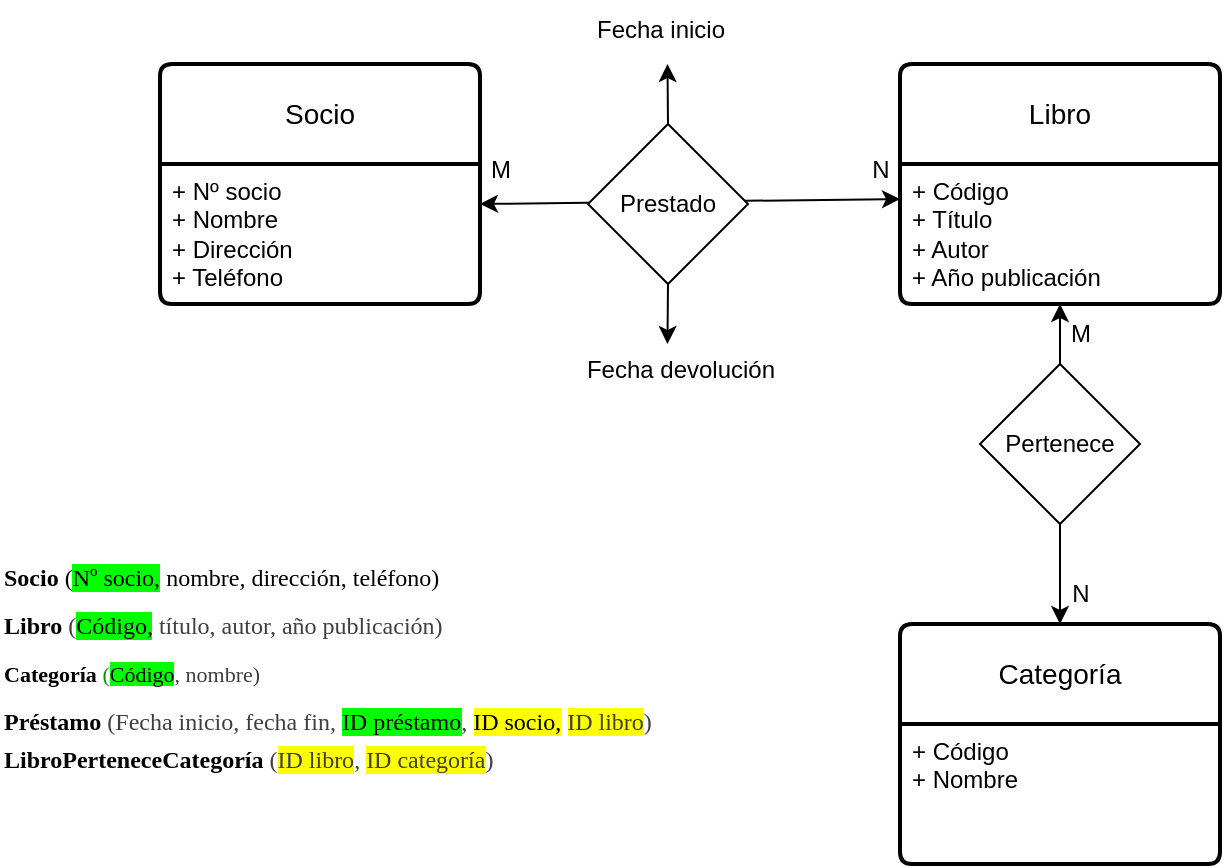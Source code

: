 <mxfile>
    <diagram id="mfXsxFEikQ53Bg-d-s8B" name="Page-1">
        <mxGraphModel dx="716" dy="479" grid="1" gridSize="10" guides="1" tooltips="1" connect="1" arrows="1" fold="1" page="1" pageScale="1" pageWidth="827" pageHeight="1169" math="0" shadow="0">
            <root>
                <mxCell id="0"/>
                <mxCell id="1" parent="0"/>
                <mxCell id="2" value="Libro" style="swimlane;childLayout=stackLayout;horizontal=1;startSize=50;horizontalStack=0;rounded=1;fontSize=14;fontStyle=0;strokeWidth=2;resizeParent=0;resizeLast=1;shadow=0;dashed=0;align=center;arcSize=4;whiteSpace=wrap;html=1;" vertex="1" parent="1">
                    <mxGeometry x="570" y="200" width="160" height="120" as="geometry"/>
                </mxCell>
                <mxCell id="3" value="+ Código&lt;div&gt;+ Título&lt;/div&gt;&lt;div&gt;+ Autor&lt;/div&gt;&lt;div&gt;+ Año publicación&lt;/div&gt;" style="align=left;strokeColor=none;fillColor=none;spacingLeft=4;fontSize=12;verticalAlign=top;resizable=0;rotatable=0;part=1;html=1;" vertex="1" parent="2">
                    <mxGeometry y="50" width="160" height="70" as="geometry"/>
                </mxCell>
                <mxCell id="4" value="Socio" style="swimlane;childLayout=stackLayout;horizontal=1;startSize=50;horizontalStack=0;rounded=1;fontSize=14;fontStyle=0;strokeWidth=2;resizeParent=0;resizeLast=1;shadow=0;dashed=0;align=center;arcSize=4;whiteSpace=wrap;html=1;" vertex="1" parent="1">
                    <mxGeometry x="200" y="200" width="160" height="120" as="geometry"/>
                </mxCell>
                <mxCell id="5" value="+ Nº socio&lt;div&gt;&lt;font color=&quot;#000000&quot;&gt;+ Nombre&amp;nbsp;&lt;/font&gt;&lt;/div&gt;&lt;div&gt;&lt;font color=&quot;#000000&quot;&gt;+ Dirección&lt;/font&gt;&lt;/div&gt;&lt;div&gt;&lt;font color=&quot;#000000&quot;&gt;+ Teléfono&lt;br&gt;&lt;/font&gt;&lt;div&gt;&lt;br&gt;&lt;/div&gt;&lt;/div&gt;" style="align=left;strokeColor=none;fillColor=none;spacingLeft=4;fontSize=12;verticalAlign=top;resizable=0;rotatable=0;part=1;html=1;" vertex="1" parent="4">
                    <mxGeometry y="50" width="160" height="70" as="geometry"/>
                </mxCell>
                <mxCell id="8" value="Categoría" style="swimlane;childLayout=stackLayout;horizontal=1;startSize=50;horizontalStack=0;rounded=1;fontSize=14;fontStyle=0;strokeWidth=2;resizeParent=0;resizeLast=1;shadow=0;dashed=0;align=center;arcSize=4;whiteSpace=wrap;html=1;" vertex="1" parent="1">
                    <mxGeometry x="570" y="480" width="160" height="120" as="geometry"/>
                </mxCell>
                <mxCell id="9" value="+ Código&lt;div&gt;+ Nombre&lt;/div&gt;" style="align=left;strokeColor=none;fillColor=none;spacingLeft=4;fontSize=12;verticalAlign=top;resizable=0;rotatable=0;part=1;html=1;" vertex="1" parent="8">
                    <mxGeometry y="50" width="160" height="70" as="geometry"/>
                </mxCell>
                <mxCell id="10" value="" style="endArrow=classic;startArrow=classic;html=1;entryX=0;entryY=0.25;entryDx=0;entryDy=0;" edge="1" parent="1" target="3">
                    <mxGeometry width="50" height="50" relative="1" as="geometry">
                        <mxPoint x="360" y="270" as="sourcePoint"/>
                        <mxPoint x="410" y="220" as="targetPoint"/>
                    </mxGeometry>
                </mxCell>
                <mxCell id="14" style="edgeStyle=none;html=1;exitX=0.5;exitY=0;exitDx=0;exitDy=0;" edge="1" parent="1" source="11">
                    <mxGeometry relative="1" as="geometry">
                        <mxPoint x="453.741" y="200" as="targetPoint"/>
                    </mxGeometry>
                </mxCell>
                <mxCell id="16" style="edgeStyle=none;html=1;exitX=0.5;exitY=1;exitDx=0;exitDy=0;" edge="1" parent="1" source="11">
                    <mxGeometry relative="1" as="geometry">
                        <mxPoint x="453.741" y="340" as="targetPoint"/>
                    </mxGeometry>
                </mxCell>
                <mxCell id="11" value="Prestado" style="rhombus;whiteSpace=wrap;html=1;" vertex="1" parent="1">
                    <mxGeometry x="414" y="230" width="80" height="80" as="geometry"/>
                </mxCell>
                <mxCell id="12" value="N" style="text;html=1;align=center;verticalAlign=middle;resizable=0;points=[];autosize=1;strokeColor=none;fillColor=none;" vertex="1" parent="1">
                    <mxGeometry x="545" y="238" width="30" height="30" as="geometry"/>
                </mxCell>
                <mxCell id="15" value="Fecha inicio" style="text;html=1;align=center;verticalAlign=middle;resizable=0;points=[];autosize=1;strokeColor=none;fillColor=none;" vertex="1" parent="1">
                    <mxGeometry x="405" y="168" width="90" height="30" as="geometry"/>
                </mxCell>
                <mxCell id="17" value="Fecha devolución" style="text;html=1;align=center;verticalAlign=middle;resizable=0;points=[];autosize=1;strokeColor=none;fillColor=none;" vertex="1" parent="1">
                    <mxGeometry x="400" y="338" width="120" height="30" as="geometry"/>
                </mxCell>
                <mxCell id="18" value="" style="endArrow=classic;startArrow=classic;html=1;entryX=0.5;entryY=1;entryDx=0;entryDy=0;" edge="1" parent="1" target="3">
                    <mxGeometry width="50" height="50" relative="1" as="geometry">
                        <mxPoint x="650" y="480" as="sourcePoint"/>
                        <mxPoint x="700" y="430" as="targetPoint"/>
                    </mxGeometry>
                </mxCell>
                <mxCell id="19" value="Pertenece" style="rhombus;whiteSpace=wrap;html=1;" vertex="1" parent="1">
                    <mxGeometry x="610" y="350" width="80" height="80" as="geometry"/>
                </mxCell>
                <mxCell id="20" value="N" style="text;html=1;align=center;verticalAlign=middle;resizable=0;points=[];autosize=1;strokeColor=none;fillColor=none;" vertex="1" parent="1">
                    <mxGeometry x="645" y="450" width="30" height="30" as="geometry"/>
                </mxCell>
                <mxCell id="21" value="M" style="text;html=1;align=center;verticalAlign=middle;resizable=0;points=[];autosize=1;strokeColor=none;fillColor=none;" vertex="1" parent="1">
                    <mxGeometry x="645" y="320" width="30" height="30" as="geometry"/>
                </mxCell>
                <mxCell id="22" value="M" style="text;html=1;align=center;verticalAlign=middle;resizable=0;points=[];autosize=1;strokeColor=none;fillColor=none;" vertex="1" parent="1">
                    <mxGeometry x="355" y="238" width="30" height="30" as="geometry"/>
                </mxCell>
                <mxCell id="23" value="&lt;div&gt;&lt;div style=&quot;&quot;&gt;&lt;p style=&quot;margin: 0cm; font-family: &amp;quot;Times New Roman&amp;quot;, serif; color: rgb(0, 0, 0); line-height: 24px;&quot; class=&quot;MsoNormal&quot;&gt;&lt;font style=&quot;font-size: 12px;&quot;&gt;&lt;b style=&quot;&quot;&gt;&lt;span style=&quot;color: black;&quot;&gt;Socio&lt;/span&gt;&lt;/b&gt;&amp;nbsp;(&lt;span style=&quot;color: black; background: lime;&quot;&gt;Nº socio,&lt;/span&gt;&lt;span style=&quot;color: black;&quot;&gt; &lt;/span&gt;nombre, dirección, teléfono)&lt;/font&gt;&lt;/p&gt;&lt;p style=&quot;margin: 0cm; font-family: &amp;quot;Times New Roman&amp;quot;, serif; color: rgb(0, 0, 0); line-height: 24px;&quot; class=&quot;MsoNormal&quot;&gt;&lt;font style=&quot;font-size: 12px;&quot;&gt;&lt;b&gt;&lt;span style=&quot;color: black;&quot;&gt;Libro&lt;/span&gt;&lt;/b&gt;&lt;span style=&quot;color: rgb(63, 63, 63);&quot;&gt;&amp;nbsp;(&lt;/span&gt;&lt;span style=&quot;color: black; background: lime;&quot;&gt;Código,&lt;/span&gt;&lt;span style=&quot;color: black;&quot;&gt; &lt;/span&gt;&lt;span style=&quot;color: rgb(63, 63, 63);&quot;&gt;título, autor, año publicación)&lt;/span&gt;&lt;/font&gt;&lt;/p&gt;&lt;p style=&quot;margin: 0cm; font-family: &amp;quot;Times New Roman&amp;quot;, serif; color: rgb(0, 0, 0); line-height: 24px;&quot; class=&quot;MsoNormal&quot;&gt;&lt;font style=&quot;font-size: 11px;&quot;&gt;&lt;b&gt;&lt;span style=&quot;color: black;&quot;&gt;Categoría&lt;/span&gt;&lt;/b&gt;&lt;span style=&quot;color: rgb(63, 63, 63);&quot;&gt;&amp;nbsp;&lt;/span&gt;&lt;span style=&quot;color: rgb(0, 153, 0);&quot;&gt;(&lt;/span&gt;&lt;span style=&quot;color: black; background: lime;&quot;&gt;Código&lt;/span&gt;&lt;span style=&quot;color: rgb(63, 63, 63);&quot;&gt;, nombre)&lt;/span&gt;&lt;/font&gt;&lt;/p&gt;&lt;p style=&quot;margin: 0cm; font-family: &amp;quot;Times New Roman&amp;quot;, serif; color: rgb(0, 0, 0); line-height: 24px;&quot; class=&quot;MsoNormal&quot;&gt;&lt;font style=&quot;font-size: 12px;&quot;&gt;&lt;b&gt;&lt;span style=&quot;color: black;&quot;&gt;Préstamo&lt;/span&gt;&lt;/b&gt;&lt;span style=&quot;color: black;&quot;&gt;&amp;nbsp;&lt;/span&gt;&lt;span style=&quot;color: rgb(63, 63, 63);&quot;&gt;(Fecha inicio, fecha fin,&amp;nbsp;&lt;/span&gt;&lt;span style=&quot;color: black; background: lime;&quot;&gt;ID préstamo&lt;/span&gt;&lt;span style=&quot;color: rgb(63, 63, 63);&quot;&gt;, &lt;/span&gt;&lt;span style=&quot;background: yellow;&quot;&gt;ID socio,&lt;/span&gt;&lt;span style=&quot;color: rgb(63, 63, 63);&quot;&gt; &lt;span style=&quot;background: yellow;&quot;&gt;ID libro&lt;/span&gt;)&lt;/span&gt;&lt;/font&gt;&lt;/p&gt;&lt;p style=&quot;margin: 0cm; font-family: &amp;quot;Times New Roman&amp;quot;, serif; color: rgb(0, 0, 0);&quot; class=&quot;MsoNormal&quot;&gt;&lt;font style=&quot;font-size: 12px;&quot;&gt;&lt;b style=&quot;&quot;&gt;&lt;span style=&quot;color: black;&quot;&gt;LibroPerteneceCategoría&lt;/span&gt;&lt;/b&gt;&lt;span style=&quot;color: rgb(63, 63, 63);&quot;&gt; (&lt;span style=&quot;background: yellow;&quot;&gt;ID libro&lt;/span&gt;, &lt;span style=&quot;background: yellow;&quot;&gt;ID categoría&lt;/span&gt;)&lt;/span&gt;&lt;/font&gt;&lt;/p&gt;&lt;/div&gt;&lt;/div&gt;" style="text;html=1;align=left;verticalAlign=middle;whiteSpace=wrap;rounded=0;" vertex="1" parent="1">
                    <mxGeometry x="120" y="490" width="444" height="20" as="geometry"/>
                </mxCell>
            </root>
        </mxGraphModel>
    </diagram>
</mxfile>